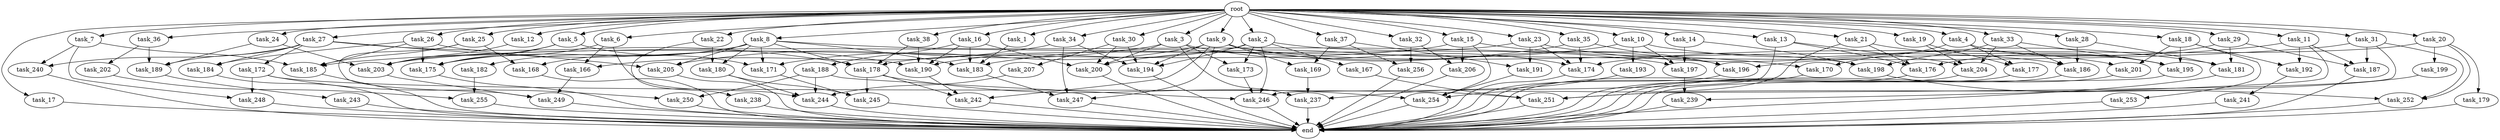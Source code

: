 digraph G {
  task_8 [size="102.400000"];
  task_239 [size="116823110451.200012"];
  task_173 [size="93630287052.800003"];
  task_189 [size="179529632972.800018"];
  task_17 [size="102.400000"];
  task_247 [size="158913789952.000000"];
  task_204 [size="118541097369.600006"];
  task_242 [size="125413045043.200012"];
  task_35 [size="102.400000"];
  task_26 [size="102.400000"];
  task_15 [size="102.400000"];
  task_252 [size="116823110451.200012"];
  task_251 [size="103079215104.000000"];
  task_167 [size="7730941132.800000"];
  task_255 [size="99643241267.200012"];
  task_206 [size="73014444032.000000"];
  task_33 [size="102.400000"];
  task_186 [size="182965606809.600006"];
  task_205 [size="226774273228.800018"];
  task_169 [size="84181359001.600006"];
  task_176 [size="105656195481.600006"];
  task_13 [size="102.400000"];
  task_30 [size="102.400000"];
  task_5 [size="102.400000"];
  task_36 [size="102.400000"];
  task_200 [size="190696547942.400024"];
  task_201 [size="55834574848.000000"];
  task_6 [size="102.400000"];
  task_7 [size="102.400000"];
  task_240 [size="89335319756.800003"];
  task_22 [size="102.400000"];
  task_241 [size="85899345920.000000"];
  task_3 [size="102.400000"];
  task_179 [size="30923764531.200001"];
  task_187 [size="182965606809.600006"];
  task_188 [size="54975581388.800003"];
  task_193 [size="42090679500.800003"];
  task_183 [size="137438953472.000000"];
  task_191 [size="84181359001.600006"];
  task_175 [size="118541097369.600006"];
  task_253 [size="13743895347.200001"];
  task_202 [size="85899345920.000000"];
  root [size="0.000000"];
  task_182 [size="54975581388.800003"];
  task_245 [size="113387136614.400009"];
  task_12 [size="102.400000"];
  task_21 [size="102.400000"];
  task_18 [size="102.400000"];
  task_180 [size="76450417868.800003"];
  task_31 [size="102.400000"];
  task_244 [size="167503724544.000000"];
  task_27 [size="102.400000"];
  task_9 [size="102.400000"];
  task_237 [size="163208757248.000000"];
  task_1 [size="102.400000"];
  task_192 [size="99643241267.200012"];
  task_28 [size="102.400000"];
  task_174 [size="172657685299.200012"];
  task_177 [size="107374182400.000000"];
  task_29 [size="102.400000"];
  task_185 [size="79886391705.600006"];
  task_34 [size="102.400000"];
  task_10 [size="102.400000"];
  task_181 [size="170080704921.600006"];
  task_178 [size="196709502156.800018"];
  task_194 [size="88476326297.600006"];
  task_2 [size="102.400000"];
  task_171 [size="110810156236.800003"];
  end [size="0.000000"];
  task_184 [size="93630287052.800003"];
  task_197 [size="100502234726.400009"];
  task_38 [size="102.400000"];
  task_16 [size="102.400000"];
  task_14 [size="102.400000"];
  task_24 [size="102.400000"];
  task_198 [size="66142496358.400002"];
  task_195 [size="176093659136.000000"];
  task_243 [size="30923764531.200001"];
  task_19 [size="102.400000"];
  task_32 [size="102.400000"];
  task_196 [size="141733920768.000000"];
  task_170 [size="155477816115.200012"];
  task_25 [size="102.400000"];
  task_4 [size="102.400000"];
  task_172 [size="85899345920.000000"];
  task_166 [size="73014444032.000000"];
  task_207 [size="7730941132.800000"];
  task_254 [size="108233175859.200012"];
  task_23 [size="102.400000"];
  task_37 [size="102.400000"];
  task_256 [size="45526653337.600006"];
  task_168 [size="68719476736.000000"];
  task_11 [size="102.400000"];
  task_190 [size="84181359001.600006"];
  task_249 [size="30923764531.200001"];
  task_20 [size="102.400000"];
  task_250 [size="73014444032.000000"];
  task_246 [size="127131031961.600006"];
  task_203 [size="146028888064.000000"];
  task_199 [size="30923764531.200001"];
  task_238 [size="21474836480.000000"];
  task_248 [size="6871947673.600000"];

  task_8 -> task_175 [size="536870912.000000"];
  task_8 -> task_171 [size="536870912.000000"];
  task_8 -> task_183 [size="536870912.000000"];
  task_8 -> task_205 [size="536870912.000000"];
  task_8 -> task_197 [size="536870912.000000"];
  task_8 -> task_180 [size="536870912.000000"];
  task_8 -> task_178 [size="536870912.000000"];
  task_8 -> task_168 [size="536870912.000000"];
  task_8 -> task_182 [size="536870912.000000"];
  task_239 -> end [size="1.000000"];
  task_173 -> task_246 [size="75497472.000000"];
  task_189 -> task_243 [size="301989888.000000"];
  task_17 -> end [size="1.000000"];
  task_247 -> end [size="1.000000"];
  task_204 -> end [size="1.000000"];
  task_242 -> end [size="1.000000"];
  task_35 -> task_196 [size="134217728.000000"];
  task_35 -> task_174 [size="134217728.000000"];
  task_35 -> task_183 [size="134217728.000000"];
  task_26 -> task_185 [size="75497472.000000"];
  task_26 -> task_190 [size="75497472.000000"];
  task_26 -> task_184 [size="75497472.000000"];
  task_26 -> task_175 [size="75497472.000000"];
  task_15 -> task_170 [size="679477248.000000"];
  task_15 -> task_203 [size="679477248.000000"];
  task_15 -> task_206 [size="679477248.000000"];
  task_15 -> task_254 [size="679477248.000000"];
  task_252 -> end [size="1.000000"];
  task_251 -> end [size="1.000000"];
  task_167 -> task_251 [size="301989888.000000"];
  task_255 -> end [size="1.000000"];
  task_206 -> end [size="1.000000"];
  task_33 -> task_198 [size="536870912.000000"];
  task_33 -> task_204 [size="536870912.000000"];
  task_33 -> task_186 [size="536870912.000000"];
  task_33 -> task_195 [size="536870912.000000"];
  task_186 -> end [size="1.000000"];
  task_205 -> end [size="1.000000"];
  task_169 -> task_237 [size="75497472.000000"];
  task_176 -> end [size="1.000000"];
  task_13 -> task_204 [size="411041792.000000"];
  task_13 -> task_176 [size="411041792.000000"];
  task_13 -> task_246 [size="411041792.000000"];
  task_30 -> task_194 [size="75497472.000000"];
  task_30 -> task_207 [size="75497472.000000"];
  task_30 -> task_200 [size="75497472.000000"];
  task_5 -> task_175 [size="134217728.000000"];
  task_5 -> task_171 [size="134217728.000000"];
  task_5 -> task_203 [size="134217728.000000"];
  task_36 -> task_189 [size="838860800.000000"];
  task_36 -> task_202 [size="838860800.000000"];
  task_200 -> end [size="1.000000"];
  task_201 -> end [size="1.000000"];
  task_6 -> task_175 [size="411041792.000000"];
  task_6 -> task_166 [size="411041792.000000"];
  task_6 -> task_244 [size="411041792.000000"];
  task_7 -> task_185 [size="33554432.000000"];
  task_7 -> task_240 [size="33554432.000000"];
  task_7 -> task_248 [size="33554432.000000"];
  task_240 -> end [size="1.000000"];
  task_22 -> task_180 [size="209715200.000000"];
  task_22 -> task_238 [size="209715200.000000"];
  task_241 -> end [size="1.000000"];
  task_3 -> task_205 [size="838860800.000000"];
  task_3 -> task_237 [size="838860800.000000"];
  task_3 -> task_174 [size="838860800.000000"];
  task_3 -> task_173 [size="838860800.000000"];
  task_3 -> task_200 [size="838860800.000000"];
  task_179 -> end [size="1.000000"];
  task_187 -> end [size="1.000000"];
  task_188 -> task_250 [size="679477248.000000"];
  task_188 -> task_246 [size="679477248.000000"];
  task_188 -> task_244 [size="679477248.000000"];
  task_193 -> task_237 [size="679477248.000000"];
  task_183 -> task_247 [size="838860800.000000"];
  task_191 -> task_254 [size="33554432.000000"];
  task_175 -> end [size="1.000000"];
  task_253 -> end [size="1.000000"];
  task_202 -> task_255 [size="838860800.000000"];
  root -> task_8 [size="1.000000"];
  root -> task_14 [size="1.000000"];
  root -> task_24 [size="1.000000"];
  root -> task_13 [size="1.000000"];
  root -> task_33 [size="1.000000"];
  root -> task_12 [size="1.000000"];
  root -> task_21 [size="1.000000"];
  root -> task_18 [size="1.000000"];
  root -> task_22 [size="1.000000"];
  root -> task_31 [size="1.000000"];
  root -> task_9 [size="1.000000"];
  root -> task_5 [size="1.000000"];
  root -> task_36 [size="1.000000"];
  root -> task_32 [size="1.000000"];
  root -> task_26 [size="1.000000"];
  root -> task_15 [size="1.000000"];
  root -> task_6 [size="1.000000"];
  root -> task_4 [size="1.000000"];
  root -> task_25 [size="1.000000"];
  root -> task_30 [size="1.000000"];
  root -> task_34 [size="1.000000"];
  root -> task_3 [size="1.000000"];
  root -> task_19 [size="1.000000"];
  root -> task_10 [size="1.000000"];
  root -> task_23 [size="1.000000"];
  root -> task_37 [size="1.000000"];
  root -> task_1 [size="1.000000"];
  root -> task_11 [size="1.000000"];
  root -> task_17 [size="1.000000"];
  root -> task_2 [size="1.000000"];
  root -> task_29 [size="1.000000"];
  root -> task_20 [size="1.000000"];
  root -> task_35 [size="1.000000"];
  root -> task_7 [size="1.000000"];
  root -> task_27 [size="1.000000"];
  root -> task_38 [size="1.000000"];
  root -> task_28 [size="1.000000"];
  root -> task_16 [size="1.000000"];
  task_182 -> task_255 [size="134217728.000000"];
  task_245 -> end [size="1.000000"];
  task_12 -> task_203 [size="536870912.000000"];
  task_21 -> task_195 [size="209715200.000000"];
  task_21 -> task_176 [size="209715200.000000"];
  task_21 -> task_254 [size="209715200.000000"];
  task_18 -> task_201 [size="134217728.000000"];
  task_18 -> task_195 [size="134217728.000000"];
  task_18 -> task_253 [size="134217728.000000"];
  task_18 -> task_192 [size="134217728.000000"];
  task_180 -> task_245 [size="134217728.000000"];
  task_180 -> task_244 [size="134217728.000000"];
  task_31 -> task_185 [size="536870912.000000"];
  task_31 -> task_251 [size="536870912.000000"];
  task_31 -> task_252 [size="536870912.000000"];
  task_31 -> task_187 [size="536870912.000000"];
  task_244 -> end [size="1.000000"];
  task_27 -> task_172 [size="838860800.000000"];
  task_27 -> task_189 [size="838860800.000000"];
  task_27 -> task_205 [size="838860800.000000"];
  task_27 -> task_184 [size="838860800.000000"];
  task_27 -> task_178 [size="838860800.000000"];
  task_27 -> task_240 [size="838860800.000000"];
  task_9 -> task_194 [size="411041792.000000"];
  task_9 -> task_242 [size="411041792.000000"];
  task_9 -> task_186 [size="411041792.000000"];
  task_9 -> task_196 [size="411041792.000000"];
  task_9 -> task_169 [size="411041792.000000"];
  task_9 -> task_247 [size="411041792.000000"];
  task_9 -> task_171 [size="411041792.000000"];
  task_237 -> end [size="1.000000"];
  task_1 -> task_183 [size="134217728.000000"];
  task_192 -> task_241 [size="838860800.000000"];
  task_28 -> task_181 [size="838860800.000000"];
  task_28 -> task_186 [size="838860800.000000"];
  task_174 -> end [size="1.000000"];
  task_177 -> end [size="1.000000"];
  task_29 -> task_181 [size="411041792.000000"];
  task_29 -> task_176 [size="411041792.000000"];
  task_29 -> task_187 [size="411041792.000000"];
  task_185 -> end [size="1.000000"];
  task_34 -> task_194 [size="301989888.000000"];
  task_34 -> task_166 [size="301989888.000000"];
  task_34 -> task_247 [size="301989888.000000"];
  task_10 -> task_201 [size="411041792.000000"];
  task_10 -> task_193 [size="411041792.000000"];
  task_10 -> task_197 [size="411041792.000000"];
  task_10 -> task_200 [size="411041792.000000"];
  task_181 -> end [size="1.000000"];
  task_178 -> task_245 [size="134217728.000000"];
  task_178 -> task_242 [size="134217728.000000"];
  task_178 -> task_254 [size="134217728.000000"];
  task_194 -> end [size="1.000000"];
  task_2 -> task_190 [size="75497472.000000"];
  task_2 -> task_194 [size="75497472.000000"];
  task_2 -> task_167 [size="75497472.000000"];
  task_2 -> task_173 [size="75497472.000000"];
  task_2 -> task_198 [size="75497472.000000"];
  task_2 -> task_246 [size="75497472.000000"];
  task_171 -> task_245 [size="838860800.000000"];
  task_184 -> end [size="1.000000"];
  task_197 -> task_239 [size="301989888.000000"];
  task_38 -> task_190 [size="134217728.000000"];
  task_38 -> task_178 [size="134217728.000000"];
  task_16 -> task_188 [size="536870912.000000"];
  task_16 -> task_190 [size="536870912.000000"];
  task_16 -> task_183 [size="536870912.000000"];
  task_16 -> task_200 [size="536870912.000000"];
  task_14 -> task_198 [size="33554432.000000"];
  task_14 -> task_197 [size="33554432.000000"];
  task_24 -> task_189 [size="75497472.000000"];
  task_24 -> task_203 [size="75497472.000000"];
  task_198 -> task_252 [size="301989888.000000"];
  task_195 -> end [size="1.000000"];
  task_243 -> end [size="1.000000"];
  task_19 -> task_204 [size="209715200.000000"];
  task_19 -> task_177 [size="209715200.000000"];
  task_32 -> task_206 [size="33554432.000000"];
  task_32 -> task_256 [size="33554432.000000"];
  task_196 -> end [size="1.000000"];
  task_170 -> end [size="1.000000"];
  task_25 -> task_185 [size="134217728.000000"];
  task_25 -> task_249 [size="134217728.000000"];
  task_25 -> task_168 [size="134217728.000000"];
  task_4 -> task_170 [size="838860800.000000"];
  task_4 -> task_195 [size="838860800.000000"];
  task_4 -> task_177 [size="838860800.000000"];
  task_172 -> task_251 [size="33554432.000000"];
  task_172 -> task_250 [size="33554432.000000"];
  task_172 -> task_248 [size="33554432.000000"];
  task_166 -> task_249 [size="134217728.000000"];
  task_207 -> task_244 [size="411041792.000000"];
  task_254 -> end [size="1.000000"];
  task_23 -> task_191 [size="411041792.000000"];
  task_23 -> task_181 [size="411041792.000000"];
  task_23 -> task_174 [size="411041792.000000"];
  task_23 -> task_178 [size="411041792.000000"];
  task_37 -> task_191 [size="411041792.000000"];
  task_37 -> task_169 [size="411041792.000000"];
  task_37 -> task_256 [size="411041792.000000"];
  task_256 -> end [size="1.000000"];
  task_168 -> end [size="1.000000"];
  task_11 -> task_196 [size="838860800.000000"];
  task_11 -> task_192 [size="838860800.000000"];
  task_11 -> task_187 [size="838860800.000000"];
  task_11 -> task_239 [size="838860800.000000"];
  task_190 -> task_242 [size="679477248.000000"];
  task_249 -> end [size="1.000000"];
  task_20 -> task_174 [size="301989888.000000"];
  task_20 -> task_199 [size="301989888.000000"];
  task_20 -> task_179 [size="301989888.000000"];
  task_20 -> task_252 [size="301989888.000000"];
  task_250 -> end [size="1.000000"];
  task_246 -> end [size="1.000000"];
  task_203 -> task_249 [size="33554432.000000"];
  task_199 -> task_251 [size="134217728.000000"];
  task_238 -> end [size="1.000000"];
  task_248 -> end [size="1.000000"];
}
